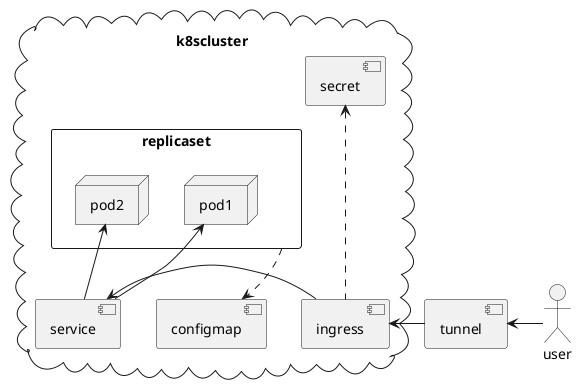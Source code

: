 @startuml
'https://plantuml.com/deployment-diagram

actor user
component tunnel
cloud k8scluster {

    component ingress
    component service
    component configmap
    component secret
    rectangle replicaset {
        node pod1
        node pod2
    }

    replicaset -.> configmap
    service -up-> pod2
    service -up-> pod1
    service <- ingress
    ingress -up-.> secret

}
tunnel -right-> ingress
tunnel <- user
@enduml